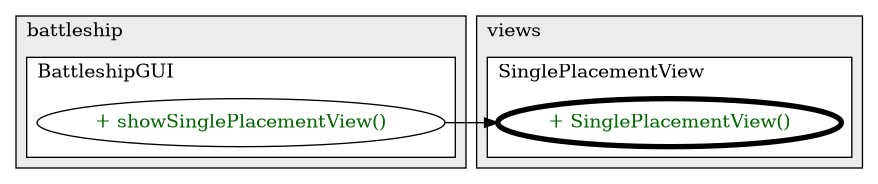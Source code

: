 @startuml

/' diagram meta data start
config=CallConfiguration;
{
  "rootMethod": "battleship.views.SinglePlacementView#SinglePlacementView(CardLayout,JPanel,IGameBoard,IGameBoard,IPlayer,IPlayer,BattleshipGUI)",
  "projectClassification": {
    "searchMode": "OpenProject", // OpenProject, AllProjects
    "includedProjects": "",
    "pathEndKeywords": "*.impl",
    "isClientPath": "",
    "isClientName": "",
    "isTestPath": "",
    "isTestName": "",
    "isMappingPath": "",
    "isMappingName": "",
    "isDataAccessPath": "",
    "isDataAccessName": "",
    "isDataStructurePath": "",
    "isDataStructureName": "",
    "isInterfaceStructuresPath": "",
    "isInterfaceStructuresName": "",
    "isEntryPointPath": "",
    "isEntryPointName": "",
    "treatFinalFieldsAsMandatory": false
  },
  "graphRestriction": {
    "classPackageExcludeFilter": "",
    "classPackageIncludeFilter": "",
    "classNameExcludeFilter": "",
    "classNameIncludeFilter": "",
    "methodNameExcludeFilter": "",
    "methodNameIncludeFilter": "",
    "removeByInheritance": "", // inheritance/annotation based filtering is done in a second step
    "removeByAnnotation": "",
    "removeByClassPackage": "", // cleanup the graph after inheritance/annotation based filtering is done
    "removeByClassName": "",
    "cutMappings": false,
    "cutEnum": true,
    "cutTests": true,
    "cutClient": true,
    "cutDataAccess": true,
    "cutInterfaceStructures": true,
    "cutDataStructures": true,
    "cutGetterAndSetter": true,
    "cutConstructors": true
  },
  "graphTraversal": {
    "forwardDepth": 3,
    "backwardDepth": 3,
    "classPackageExcludeFilter": "",
    "classPackageIncludeFilter": "",
    "classNameExcludeFilter": "",
    "classNameIncludeFilter": "",
    "methodNameExcludeFilter": "",
    "methodNameIncludeFilter": "",
    "hideMappings": false,
    "hideDataStructures": false,
    "hidePrivateMethods": true,
    "hideInterfaceCalls": true, // indirection: implementation -> interface (is hidden) -> implementation
    "onlyShowApplicationEntryPoints": false, // root node is included
    "useMethodCallsForStructureDiagram": "ForwardOnly" // ForwardOnly, BothDirections, No
  },
  "details": {
    "aggregation": "GroupByClass", // ByClass, GroupByClass, None
    "showMethodParametersTypes": false,
    "showMethodParametersNames": false,
    "showMethodReturnType": false,
    "showPackageLevels": 2,
    "showCallOrder": false,
    "edgeMode": "MethodsOnly", // TypesOnly, MethodsOnly, TypesAndMethods, MethodsAndDirectTypeUsage
    "showDetailedClassStructure": false
  },
  "rootClass": "battleship.views.SinglePlacementView",
  "extensionCallbackMethod": "" // qualified.class.name#methodName - signature: public static String method(String)
}
diagram meta data end '/



digraph g {
    rankdir="LR"
    splines=polyline
    

'nodes 
subgraph cluster_112204398 { 
   	label=views
	labeljust=l
	fillcolor="#ececec"
	style=filled
   
   subgraph cluster_1293549992 { 
   	label=SinglePlacementView
	labeljust=l
	fillcolor=white
	style=filled
   
   SinglePlacementView585888012XXXSinglePlacementView1297938381[
	label="+ SinglePlacementView()"
	style=filled
	fillcolor=white
	tooltip="SinglePlacementView

&#10;  Constructor for PlacementView.&#10;  &#10;  @param cardLayoutThe card layout for switching views.&#10;  @param parentPanel The parent panel containing this view.&#10;  @param player1Board The game board for player 1.&#10;  @param player2Board The game board for player 2.&#10;  @param player1 The first player.&#10;  @param computer The second player.&#10;  @param battleshipGUI The main GUI.&#10; "
	penwidth=4
	fontcolor=darkgreen
];
} 
} 

subgraph cluster_2054622964 { 
   	label=battleship
	labeljust=l
	fillcolor="#ececec"
	style=filled
   
   subgraph cluster_764899341 { 
   	label=BattleshipGUI
	labeljust=l
	fillcolor=white
	style=filled
   
   BattleshipGUI2054622964XXXshowSinglePlacementView0[
	label="+ showSinglePlacementView()"
	style=filled
	fillcolor=white
	tooltip="BattleshipGUI

null"
	fontcolor=darkgreen
];
} 
} 

'edges    
BattleshipGUI2054622964XXXshowSinglePlacementView0 -> SinglePlacementView585888012XXXSinglePlacementView1297938381;
    
}
@enduml